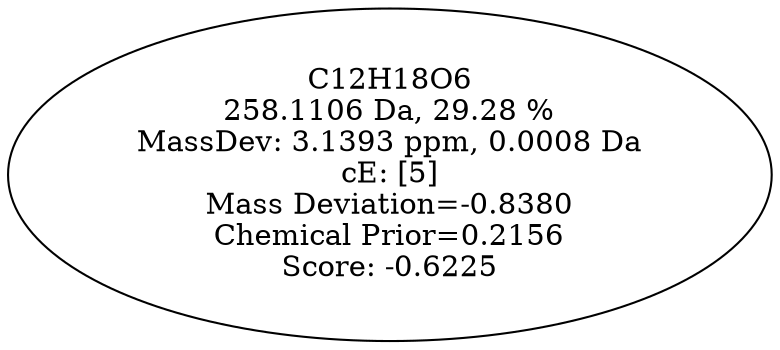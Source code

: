 strict digraph {
v1 [label="C12H18O6\n258.1106 Da, 29.28 %\nMassDev: 3.1393 ppm, 0.0008 Da\ncE: [5]\nMass Deviation=-0.8380\nChemical Prior=0.2156\nScore: -0.6225"];
}